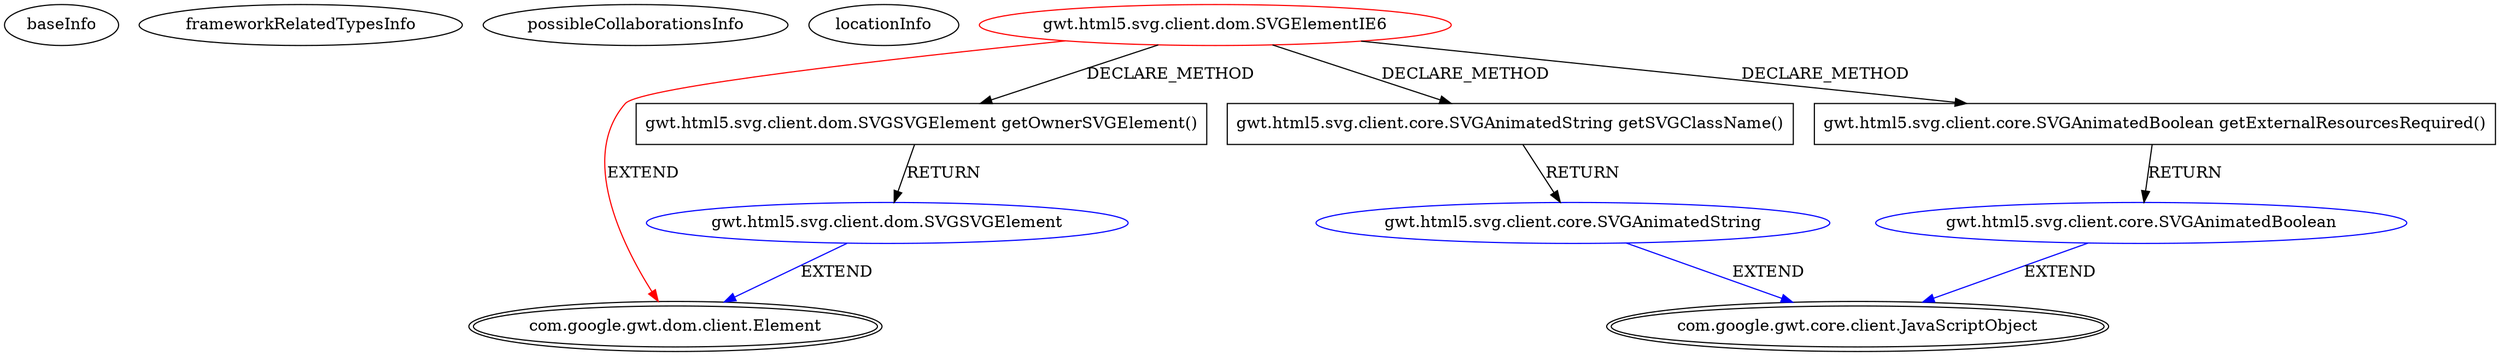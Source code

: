 digraph {
baseInfo[graphId=3920,category="extension_graph",isAnonymous=false,possibleRelation=true]
frameworkRelatedTypesInfo[0="com.google.gwt.dom.client.Element"]
possibleCollaborationsInfo[0="3920~CLIENT_METHOD_DECLARATION-RETURN_TYPE-~com.google.gwt.dom.client.Element ~com.google.gwt.core.client.JavaScriptObject ~false~false",1="3920~CLIENT_METHOD_DECLARATION-RETURN_TYPE-~com.google.gwt.dom.client.Element ~com.google.gwt.dom.client.Element ~false~false"]
locationInfo[projectName="mguiral-GwtSvgLib",filePath="/mguiral-GwtSvgLib/GwtSvgLib-master/src/gwt/html5/svg/client/dom/SVGElementIE6.java",contextSignature="SVGElementIE6",graphId="3920"]
0[label="gwt.html5.svg.client.dom.SVGElementIE6",vertexType="ROOT_CLIENT_CLASS_DECLARATION",isFrameworkType=false,color=red]
1[label="com.google.gwt.dom.client.Element",vertexType="FRAMEWORK_CLASS_TYPE",isFrameworkType=true,peripheries=2]
8[label="gwt.html5.svg.client.dom.SVGSVGElement getOwnerSVGElement()",vertexType="CLIENT_METHOD_DECLARATION",isFrameworkType=false,shape=box]
9[label="gwt.html5.svg.client.dom.SVGSVGElement",vertexType="REFERENCE_CLIENT_CLASS_DECLARATION",isFrameworkType=false,color=blue]
12[label="gwt.html5.svg.client.core.SVGAnimatedString getSVGClassName()",vertexType="CLIENT_METHOD_DECLARATION",isFrameworkType=false,shape=box]
13[label="gwt.html5.svg.client.core.SVGAnimatedString",vertexType="REFERENCE_CLIENT_CLASS_DECLARATION",isFrameworkType=false,color=blue]
14[label="com.google.gwt.core.client.JavaScriptObject",vertexType="FRAMEWORK_CLASS_TYPE",isFrameworkType=true,peripheries=2]
15[label="gwt.html5.svg.client.core.SVGAnimatedBoolean getExternalResourcesRequired()",vertexType="CLIENT_METHOD_DECLARATION",isFrameworkType=false,shape=box]
16[label="gwt.html5.svg.client.core.SVGAnimatedBoolean",vertexType="REFERENCE_CLIENT_CLASS_DECLARATION",isFrameworkType=false,color=blue]
0->1[label="EXTEND",color=red]
0->8[label="DECLARE_METHOD"]
9->1[label="EXTEND",color=blue]
8->9[label="RETURN"]
0->12[label="DECLARE_METHOD"]
13->14[label="EXTEND",color=blue]
12->13[label="RETURN"]
0->15[label="DECLARE_METHOD"]
16->14[label="EXTEND",color=blue]
15->16[label="RETURN"]
}
